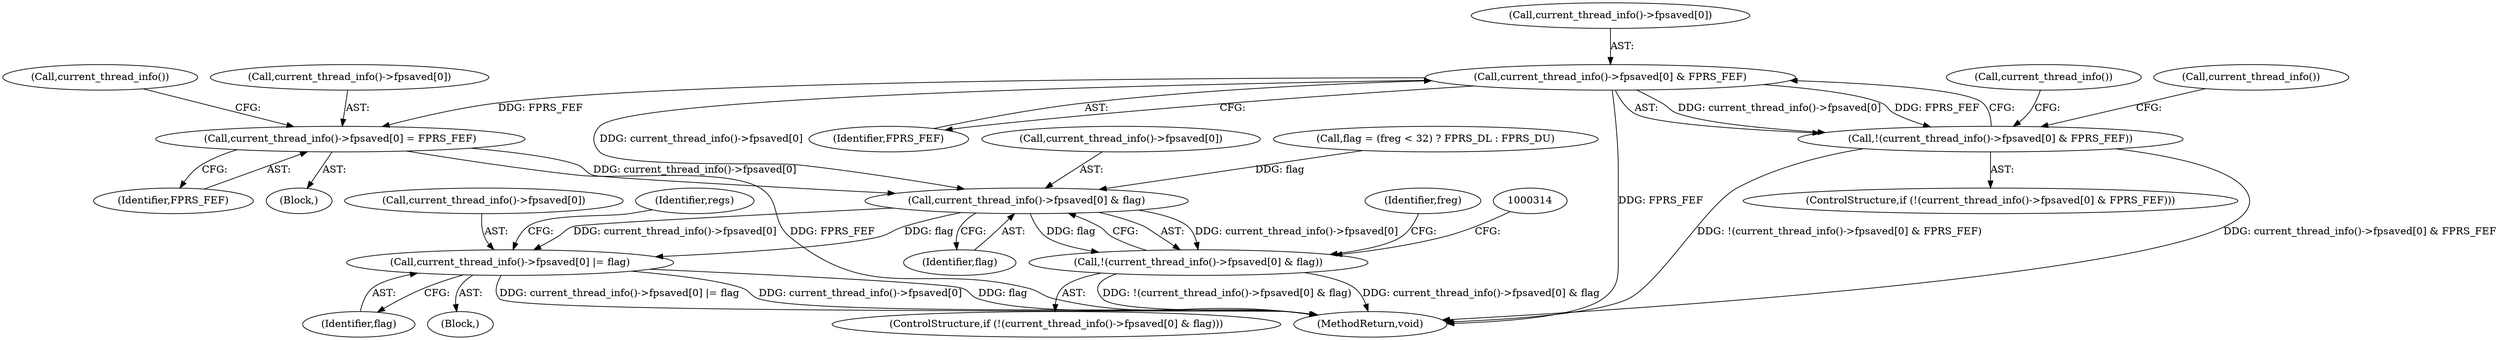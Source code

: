 digraph "0_linux_a8b0ca17b80e92faab46ee7179ba9e99ccb61233_35@API" {
"1000254" [label="(Call,current_thread_info()->fpsaved[0] & FPRS_FEF)"];
"1000253" [label="(Call,!(current_thread_info()->fpsaved[0] & FPRS_FEF))"];
"1000262" [label="(Call,current_thread_info()->fpsaved[0] = FPRS_FEF)"];
"1000278" [label="(Call,current_thread_info()->fpsaved[0] & flag)"];
"1000277" [label="(Call,!(current_thread_info()->fpsaved[0] & flag))"];
"1000321" [label="(Call,current_thread_info()->fpsaved[0] |= flag)"];
"1000268" [label="(Identifier,FPRS_FEF)"];
"1000265" [label="(Call,current_thread_info())"];
"1000277" [label="(Call,!(current_thread_info()->fpsaved[0] & flag))"];
"1000279" [label="(Call,current_thread_info()->fpsaved[0])"];
"1000244" [label="(Call,flag = (freg < 32) ? FPRS_DL : FPRS_DU)"];
"1000278" [label="(Call,current_thread_info()->fpsaved[0] & flag)"];
"1000347" [label="(MethodReturn,void)"];
"1000288" [label="(Identifier,freg)"];
"1000253" [label="(Call,!(current_thread_info()->fpsaved[0] & FPRS_FEF))"];
"1000284" [label="(Identifier,flag)"];
"1000255" [label="(Call,current_thread_info()->fpsaved[0])"];
"1000276" [label="(ControlStructure,if (!(current_thread_info()->fpsaved[0] & flag)))"];
"1000254" [label="(Call,current_thread_info()->fpsaved[0] & FPRS_FEF)"];
"1000260" [label="(Identifier,FPRS_FEF)"];
"1000346" [label="(Identifier,regs)"];
"1000322" [label="(Call,current_thread_info()->fpsaved[0])"];
"1000262" [label="(Call,current_thread_info()->fpsaved[0] = FPRS_FEF)"];
"1000281" [label="(Call,current_thread_info())"];
"1000263" [label="(Call,current_thread_info()->fpsaved[0])"];
"1000272" [label="(Call,current_thread_info())"];
"1000261" [label="(Block,)"];
"1000321" [label="(Call,current_thread_info()->fpsaved[0] |= flag)"];
"1000252" [label="(ControlStructure,if (!(current_thread_info()->fpsaved[0] & FPRS_FEF)))"];
"1000155" [label="(Block,)"];
"1000327" [label="(Identifier,flag)"];
"1000254" -> "1000253"  [label="AST: "];
"1000254" -> "1000260"  [label="CFG: "];
"1000255" -> "1000254"  [label="AST: "];
"1000260" -> "1000254"  [label="AST: "];
"1000253" -> "1000254"  [label="CFG: "];
"1000254" -> "1000347"  [label="DDG: FPRS_FEF"];
"1000254" -> "1000253"  [label="DDG: current_thread_info()->fpsaved[0]"];
"1000254" -> "1000253"  [label="DDG: FPRS_FEF"];
"1000254" -> "1000262"  [label="DDG: FPRS_FEF"];
"1000254" -> "1000278"  [label="DDG: current_thread_info()->fpsaved[0]"];
"1000253" -> "1000252"  [label="AST: "];
"1000265" -> "1000253"  [label="CFG: "];
"1000281" -> "1000253"  [label="CFG: "];
"1000253" -> "1000347"  [label="DDG: !(current_thread_info()->fpsaved[0] & FPRS_FEF)"];
"1000253" -> "1000347"  [label="DDG: current_thread_info()->fpsaved[0] & FPRS_FEF"];
"1000262" -> "1000261"  [label="AST: "];
"1000262" -> "1000268"  [label="CFG: "];
"1000263" -> "1000262"  [label="AST: "];
"1000268" -> "1000262"  [label="AST: "];
"1000272" -> "1000262"  [label="CFG: "];
"1000262" -> "1000347"  [label="DDG: FPRS_FEF"];
"1000262" -> "1000278"  [label="DDG: current_thread_info()->fpsaved[0]"];
"1000278" -> "1000277"  [label="AST: "];
"1000278" -> "1000284"  [label="CFG: "];
"1000279" -> "1000278"  [label="AST: "];
"1000284" -> "1000278"  [label="AST: "];
"1000277" -> "1000278"  [label="CFG: "];
"1000278" -> "1000277"  [label="DDG: current_thread_info()->fpsaved[0]"];
"1000278" -> "1000277"  [label="DDG: flag"];
"1000244" -> "1000278"  [label="DDG: flag"];
"1000278" -> "1000321"  [label="DDG: current_thread_info()->fpsaved[0]"];
"1000278" -> "1000321"  [label="DDG: flag"];
"1000277" -> "1000276"  [label="AST: "];
"1000288" -> "1000277"  [label="CFG: "];
"1000314" -> "1000277"  [label="CFG: "];
"1000277" -> "1000347"  [label="DDG: current_thread_info()->fpsaved[0] & flag"];
"1000277" -> "1000347"  [label="DDG: !(current_thread_info()->fpsaved[0] & flag)"];
"1000321" -> "1000155"  [label="AST: "];
"1000321" -> "1000327"  [label="CFG: "];
"1000322" -> "1000321"  [label="AST: "];
"1000327" -> "1000321"  [label="AST: "];
"1000346" -> "1000321"  [label="CFG: "];
"1000321" -> "1000347"  [label="DDG: current_thread_info()->fpsaved[0]"];
"1000321" -> "1000347"  [label="DDG: flag"];
"1000321" -> "1000347"  [label="DDG: current_thread_info()->fpsaved[0] |= flag"];
}
